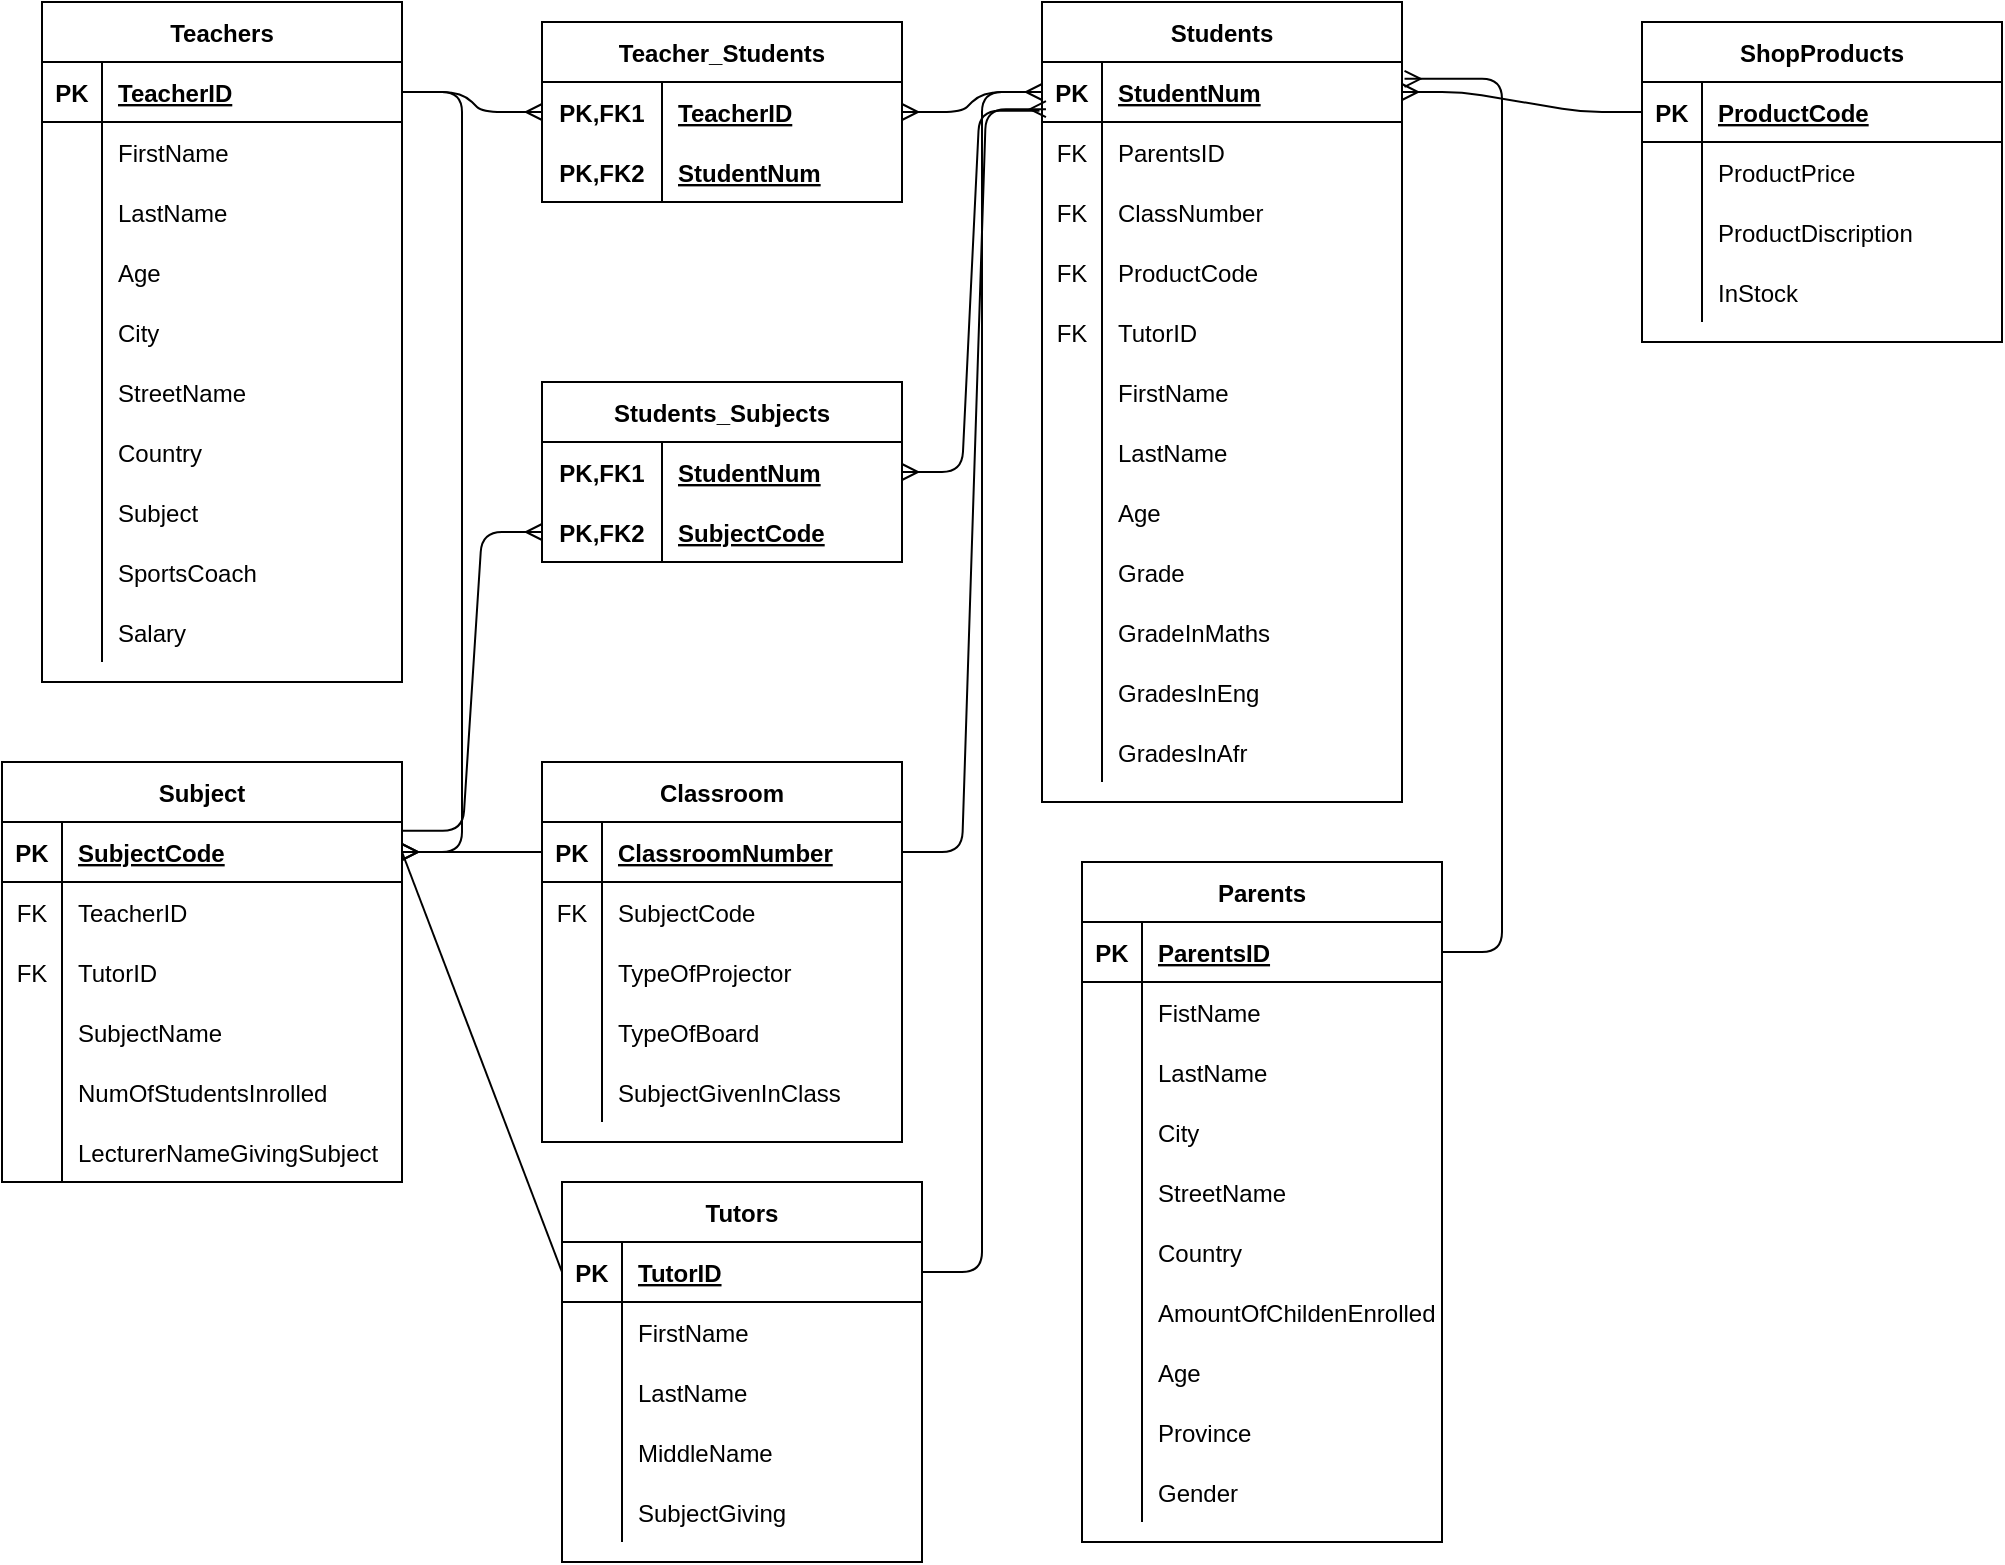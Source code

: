<mxfile version="14.4.4" type="device"><diagram id="R2lEEEUBdFMjLlhIrx00" name="Page-1"><mxGraphModel dx="2130" dy="2013" grid="1" gridSize="10" guides="1" tooltips="1" connect="1" arrows="1" fold="1" page="1" pageScale="1" pageWidth="850" pageHeight="1100" math="0" shadow="0" extFonts="Permanent Marker^https://fonts.googleapis.com/css?family=Permanent+Marker"><root><mxCell id="0"/><mxCell id="1" parent="0"/><mxCell id="IgyqDPXLEQG2Q46Xn2Kj-1" value="Teachers" style="shape=table;startSize=30;container=1;collapsible=1;childLayout=tableLayout;fixedRows=1;rowLines=0;fontStyle=1;align=center;resizeLast=1;" parent="1" vertex="1"><mxGeometry x="200" y="-520" width="180" height="340" as="geometry"/></mxCell><mxCell id="IgyqDPXLEQG2Q46Xn2Kj-2" value="" style="shape=partialRectangle;collapsible=0;dropTarget=0;pointerEvents=0;fillColor=none;top=0;left=0;bottom=1;right=0;points=[[0,0.5],[1,0.5]];portConstraint=eastwest;" parent="IgyqDPXLEQG2Q46Xn2Kj-1" vertex="1"><mxGeometry y="30" width="180" height="30" as="geometry"/></mxCell><mxCell id="IgyqDPXLEQG2Q46Xn2Kj-3" value="PK" style="shape=partialRectangle;connectable=0;fillColor=none;top=0;left=0;bottom=0;right=0;fontStyle=1;overflow=hidden;" parent="IgyqDPXLEQG2Q46Xn2Kj-2" vertex="1"><mxGeometry width="30" height="30" as="geometry"/></mxCell><mxCell id="IgyqDPXLEQG2Q46Xn2Kj-4" value="TeacherID" style="shape=partialRectangle;connectable=0;fillColor=none;top=0;left=0;bottom=0;right=0;align=left;spacingLeft=6;fontStyle=5;overflow=hidden;" parent="IgyqDPXLEQG2Q46Xn2Kj-2" vertex="1"><mxGeometry x="30" width="150" height="30" as="geometry"/></mxCell><mxCell id="IgyqDPXLEQG2Q46Xn2Kj-5" value="" style="shape=partialRectangle;collapsible=0;dropTarget=0;pointerEvents=0;fillColor=none;top=0;left=0;bottom=0;right=0;points=[[0,0.5],[1,0.5]];portConstraint=eastwest;" parent="IgyqDPXLEQG2Q46Xn2Kj-1" vertex="1"><mxGeometry y="60" width="180" height="30" as="geometry"/></mxCell><mxCell id="IgyqDPXLEQG2Q46Xn2Kj-6" value="" style="shape=partialRectangle;connectable=0;fillColor=none;top=0;left=0;bottom=0;right=0;editable=1;overflow=hidden;" parent="IgyqDPXLEQG2Q46Xn2Kj-5" vertex="1"><mxGeometry width="30" height="30" as="geometry"/></mxCell><mxCell id="IgyqDPXLEQG2Q46Xn2Kj-7" value="FirstName" style="shape=partialRectangle;connectable=0;fillColor=none;top=0;left=0;bottom=0;right=0;align=left;spacingLeft=6;overflow=hidden;" parent="IgyqDPXLEQG2Q46Xn2Kj-5" vertex="1"><mxGeometry x="30" width="150" height="30" as="geometry"/></mxCell><mxCell id="IgyqDPXLEQG2Q46Xn2Kj-8" value="" style="shape=partialRectangle;collapsible=0;dropTarget=0;pointerEvents=0;fillColor=none;top=0;left=0;bottom=0;right=0;points=[[0,0.5],[1,0.5]];portConstraint=eastwest;" parent="IgyqDPXLEQG2Q46Xn2Kj-1" vertex="1"><mxGeometry y="90" width="180" height="30" as="geometry"/></mxCell><mxCell id="IgyqDPXLEQG2Q46Xn2Kj-9" value="" style="shape=partialRectangle;connectable=0;fillColor=none;top=0;left=0;bottom=0;right=0;editable=1;overflow=hidden;" parent="IgyqDPXLEQG2Q46Xn2Kj-8" vertex="1"><mxGeometry width="30" height="30" as="geometry"/></mxCell><mxCell id="IgyqDPXLEQG2Q46Xn2Kj-10" value="LastName" style="shape=partialRectangle;connectable=0;fillColor=none;top=0;left=0;bottom=0;right=0;align=left;spacingLeft=6;overflow=hidden;" parent="IgyqDPXLEQG2Q46Xn2Kj-8" vertex="1"><mxGeometry x="30" width="150" height="30" as="geometry"/></mxCell><mxCell id="IgyqDPXLEQG2Q46Xn2Kj-82" value="" style="shape=partialRectangle;collapsible=0;dropTarget=0;pointerEvents=0;fillColor=none;top=0;left=0;bottom=0;right=0;points=[[0,0.5],[1,0.5]];portConstraint=eastwest;" parent="IgyqDPXLEQG2Q46Xn2Kj-1" vertex="1"><mxGeometry y="120" width="180" height="30" as="geometry"/></mxCell><mxCell id="IgyqDPXLEQG2Q46Xn2Kj-83" value="" style="shape=partialRectangle;connectable=0;fillColor=none;top=0;left=0;bottom=0;right=0;editable=1;overflow=hidden;" parent="IgyqDPXLEQG2Q46Xn2Kj-82" vertex="1"><mxGeometry width="30" height="30" as="geometry"/></mxCell><mxCell id="IgyqDPXLEQG2Q46Xn2Kj-84" value="Age" style="shape=partialRectangle;connectable=0;fillColor=none;top=0;left=0;bottom=0;right=0;align=left;spacingLeft=6;overflow=hidden;" parent="IgyqDPXLEQG2Q46Xn2Kj-82" vertex="1"><mxGeometry x="30" width="150" height="30" as="geometry"/></mxCell><mxCell id="IgyqDPXLEQG2Q46Xn2Kj-11" value="" style="shape=partialRectangle;collapsible=0;dropTarget=0;pointerEvents=0;fillColor=none;top=0;left=0;bottom=0;right=0;points=[[0,0.5],[1,0.5]];portConstraint=eastwest;" parent="IgyqDPXLEQG2Q46Xn2Kj-1" vertex="1"><mxGeometry y="150" width="180" height="30" as="geometry"/></mxCell><mxCell id="IgyqDPXLEQG2Q46Xn2Kj-12" value="" style="shape=partialRectangle;connectable=0;fillColor=none;top=0;left=0;bottom=0;right=0;editable=1;overflow=hidden;" parent="IgyqDPXLEQG2Q46Xn2Kj-11" vertex="1"><mxGeometry width="30" height="30" as="geometry"/></mxCell><mxCell id="IgyqDPXLEQG2Q46Xn2Kj-13" value="City" style="shape=partialRectangle;connectable=0;fillColor=none;top=0;left=0;bottom=0;right=0;align=left;spacingLeft=6;overflow=hidden;" parent="IgyqDPXLEQG2Q46Xn2Kj-11" vertex="1"><mxGeometry x="30" width="150" height="30" as="geometry"/></mxCell><mxCell id="IgyqDPXLEQG2Q46Xn2Kj-17" value="" style="shape=partialRectangle;collapsible=0;dropTarget=0;pointerEvents=0;fillColor=none;top=0;left=0;bottom=0;right=0;points=[[0,0.5],[1,0.5]];portConstraint=eastwest;" parent="IgyqDPXLEQG2Q46Xn2Kj-1" vertex="1"><mxGeometry y="180" width="180" height="30" as="geometry"/></mxCell><mxCell id="IgyqDPXLEQG2Q46Xn2Kj-18" value="" style="shape=partialRectangle;connectable=0;fillColor=none;top=0;left=0;bottom=0;right=0;editable=1;overflow=hidden;" parent="IgyqDPXLEQG2Q46Xn2Kj-17" vertex="1"><mxGeometry width="30" height="30" as="geometry"/></mxCell><mxCell id="IgyqDPXLEQG2Q46Xn2Kj-19" value="StreetName" style="shape=partialRectangle;connectable=0;fillColor=none;top=0;left=0;bottom=0;right=0;align=left;spacingLeft=6;overflow=hidden;" parent="IgyqDPXLEQG2Q46Xn2Kj-17" vertex="1"><mxGeometry x="30" width="150" height="30" as="geometry"/></mxCell><mxCell id="IgyqDPXLEQG2Q46Xn2Kj-28" value="" style="shape=partialRectangle;collapsible=0;dropTarget=0;pointerEvents=0;fillColor=none;top=0;left=0;bottom=0;right=0;points=[[0,0.5],[1,0.5]];portConstraint=eastwest;" parent="IgyqDPXLEQG2Q46Xn2Kj-1" vertex="1"><mxGeometry y="210" width="180" height="30" as="geometry"/></mxCell><mxCell id="IgyqDPXLEQG2Q46Xn2Kj-29" value="" style="shape=partialRectangle;connectable=0;fillColor=none;top=0;left=0;bottom=0;right=0;editable=1;overflow=hidden;" parent="IgyqDPXLEQG2Q46Xn2Kj-28" vertex="1"><mxGeometry width="30" height="30" as="geometry"/></mxCell><mxCell id="IgyqDPXLEQG2Q46Xn2Kj-30" value="Country" style="shape=partialRectangle;connectable=0;fillColor=none;top=0;left=0;bottom=0;right=0;align=left;spacingLeft=6;overflow=hidden;" parent="IgyqDPXLEQG2Q46Xn2Kj-28" vertex="1"><mxGeometry x="30" width="150" height="30" as="geometry"/></mxCell><mxCell id="IgyqDPXLEQG2Q46Xn2Kj-35" value="" style="shape=partialRectangle;collapsible=0;dropTarget=0;pointerEvents=0;fillColor=none;top=0;left=0;bottom=0;right=0;points=[[0,0.5],[1,0.5]];portConstraint=eastwest;" parent="IgyqDPXLEQG2Q46Xn2Kj-1" vertex="1"><mxGeometry y="240" width="180" height="30" as="geometry"/></mxCell><mxCell id="IgyqDPXLEQG2Q46Xn2Kj-36" value="" style="shape=partialRectangle;connectable=0;fillColor=none;top=0;left=0;bottom=0;right=0;editable=1;overflow=hidden;" parent="IgyqDPXLEQG2Q46Xn2Kj-35" vertex="1"><mxGeometry width="30" height="30" as="geometry"/></mxCell><mxCell id="IgyqDPXLEQG2Q46Xn2Kj-37" value="Subject" style="shape=partialRectangle;connectable=0;fillColor=none;top=0;left=0;bottom=0;right=0;align=left;spacingLeft=6;overflow=hidden;" parent="IgyqDPXLEQG2Q46Xn2Kj-35" vertex="1"><mxGeometry x="30" width="150" height="30" as="geometry"/></mxCell><mxCell id="IgyqDPXLEQG2Q46Xn2Kj-38" value="" style="shape=partialRectangle;collapsible=0;dropTarget=0;pointerEvents=0;fillColor=none;top=0;left=0;bottom=0;right=0;points=[[0,0.5],[1,0.5]];portConstraint=eastwest;" parent="IgyqDPXLEQG2Q46Xn2Kj-1" vertex="1"><mxGeometry y="270" width="180" height="30" as="geometry"/></mxCell><mxCell id="IgyqDPXLEQG2Q46Xn2Kj-39" value="" style="shape=partialRectangle;connectable=0;fillColor=none;top=0;left=0;bottom=0;right=0;editable=1;overflow=hidden;" parent="IgyqDPXLEQG2Q46Xn2Kj-38" vertex="1"><mxGeometry width="30" height="30" as="geometry"/></mxCell><mxCell id="IgyqDPXLEQG2Q46Xn2Kj-40" value="SportsCoach" style="shape=partialRectangle;connectable=0;fillColor=none;top=0;left=0;bottom=0;right=0;align=left;spacingLeft=6;overflow=hidden;" parent="IgyqDPXLEQG2Q46Xn2Kj-38" vertex="1"><mxGeometry x="30" width="150" height="30" as="geometry"/></mxCell><mxCell id="IgyqDPXLEQG2Q46Xn2Kj-41" value="" style="shape=partialRectangle;collapsible=0;dropTarget=0;pointerEvents=0;fillColor=none;top=0;left=0;bottom=0;right=0;points=[[0,0.5],[1,0.5]];portConstraint=eastwest;" parent="IgyqDPXLEQG2Q46Xn2Kj-1" vertex="1"><mxGeometry y="300" width="180" height="30" as="geometry"/></mxCell><mxCell id="IgyqDPXLEQG2Q46Xn2Kj-42" value="" style="shape=partialRectangle;connectable=0;fillColor=none;top=0;left=0;bottom=0;right=0;editable=1;overflow=hidden;" parent="IgyqDPXLEQG2Q46Xn2Kj-41" vertex="1"><mxGeometry width="30" height="30" as="geometry"/></mxCell><mxCell id="IgyqDPXLEQG2Q46Xn2Kj-43" value="Salary" style="shape=partialRectangle;connectable=0;fillColor=none;top=0;left=0;bottom=0;right=0;align=left;spacingLeft=6;overflow=hidden;" parent="IgyqDPXLEQG2Q46Xn2Kj-41" vertex="1"><mxGeometry x="30" width="150" height="30" as="geometry"/></mxCell><mxCell id="IgyqDPXLEQG2Q46Xn2Kj-44" value="Parents" style="shape=table;startSize=30;container=1;collapsible=1;childLayout=tableLayout;fixedRows=1;rowLines=0;fontStyle=1;align=center;resizeLast=1;" parent="1" vertex="1"><mxGeometry x="720" y="-90" width="180" height="340" as="geometry"/></mxCell><mxCell id="IgyqDPXLEQG2Q46Xn2Kj-45" value="" style="shape=partialRectangle;collapsible=0;dropTarget=0;pointerEvents=0;fillColor=none;top=0;left=0;bottom=1;right=0;points=[[0,0.5],[1,0.5]];portConstraint=eastwest;" parent="IgyqDPXLEQG2Q46Xn2Kj-44" vertex="1"><mxGeometry y="30" width="180" height="30" as="geometry"/></mxCell><mxCell id="IgyqDPXLEQG2Q46Xn2Kj-46" value="PK" style="shape=partialRectangle;connectable=0;fillColor=none;top=0;left=0;bottom=0;right=0;fontStyle=1;overflow=hidden;" parent="IgyqDPXLEQG2Q46Xn2Kj-45" vertex="1"><mxGeometry width="30" height="30" as="geometry"/></mxCell><mxCell id="IgyqDPXLEQG2Q46Xn2Kj-47" value="ParentsID" style="shape=partialRectangle;connectable=0;fillColor=none;top=0;left=0;bottom=0;right=0;align=left;spacingLeft=6;fontStyle=5;overflow=hidden;" parent="IgyqDPXLEQG2Q46Xn2Kj-45" vertex="1"><mxGeometry x="30" width="150" height="30" as="geometry"/></mxCell><mxCell id="IgyqDPXLEQG2Q46Xn2Kj-48" value="" style="shape=partialRectangle;collapsible=0;dropTarget=0;pointerEvents=0;fillColor=none;top=0;left=0;bottom=0;right=0;points=[[0,0.5],[1,0.5]];portConstraint=eastwest;" parent="IgyqDPXLEQG2Q46Xn2Kj-44" vertex="1"><mxGeometry y="60" width="180" height="30" as="geometry"/></mxCell><mxCell id="IgyqDPXLEQG2Q46Xn2Kj-49" value="" style="shape=partialRectangle;connectable=0;fillColor=none;top=0;left=0;bottom=0;right=0;editable=1;overflow=hidden;" parent="IgyqDPXLEQG2Q46Xn2Kj-48" vertex="1"><mxGeometry width="30" height="30" as="geometry"/></mxCell><mxCell id="IgyqDPXLEQG2Q46Xn2Kj-50" value="FistName" style="shape=partialRectangle;connectable=0;fillColor=none;top=0;left=0;bottom=0;right=0;align=left;spacingLeft=6;overflow=hidden;" parent="IgyqDPXLEQG2Q46Xn2Kj-48" vertex="1"><mxGeometry x="30" width="150" height="30" as="geometry"/></mxCell><mxCell id="IgyqDPXLEQG2Q46Xn2Kj-51" value="" style="shape=partialRectangle;collapsible=0;dropTarget=0;pointerEvents=0;fillColor=none;top=0;left=0;bottom=0;right=0;points=[[0,0.5],[1,0.5]];portConstraint=eastwest;" parent="IgyqDPXLEQG2Q46Xn2Kj-44" vertex="1"><mxGeometry y="90" width="180" height="30" as="geometry"/></mxCell><mxCell id="IgyqDPXLEQG2Q46Xn2Kj-52" value="" style="shape=partialRectangle;connectable=0;fillColor=none;top=0;left=0;bottom=0;right=0;editable=1;overflow=hidden;" parent="IgyqDPXLEQG2Q46Xn2Kj-51" vertex="1"><mxGeometry width="30" height="30" as="geometry"/></mxCell><mxCell id="IgyqDPXLEQG2Q46Xn2Kj-53" value="LastName" style="shape=partialRectangle;connectable=0;fillColor=none;top=0;left=0;bottom=0;right=0;align=left;spacingLeft=6;overflow=hidden;" parent="IgyqDPXLEQG2Q46Xn2Kj-51" vertex="1"><mxGeometry x="30" width="150" height="30" as="geometry"/></mxCell><mxCell id="IgyqDPXLEQG2Q46Xn2Kj-54" value="" style="shape=partialRectangle;collapsible=0;dropTarget=0;pointerEvents=0;fillColor=none;top=0;left=0;bottom=0;right=0;points=[[0,0.5],[1,0.5]];portConstraint=eastwest;" parent="IgyqDPXLEQG2Q46Xn2Kj-44" vertex="1"><mxGeometry y="120" width="180" height="30" as="geometry"/></mxCell><mxCell id="IgyqDPXLEQG2Q46Xn2Kj-55" value="" style="shape=partialRectangle;connectable=0;fillColor=none;top=0;left=0;bottom=0;right=0;editable=1;overflow=hidden;" parent="IgyqDPXLEQG2Q46Xn2Kj-54" vertex="1"><mxGeometry width="30" height="30" as="geometry"/></mxCell><mxCell id="IgyqDPXLEQG2Q46Xn2Kj-56" value="City" style="shape=partialRectangle;connectable=0;fillColor=none;top=0;left=0;bottom=0;right=0;align=left;spacingLeft=6;overflow=hidden;" parent="IgyqDPXLEQG2Q46Xn2Kj-54" vertex="1"><mxGeometry x="30" width="150" height="30" as="geometry"/></mxCell><mxCell id="IgyqDPXLEQG2Q46Xn2Kj-57" value="" style="shape=partialRectangle;collapsible=0;dropTarget=0;pointerEvents=0;fillColor=none;top=0;left=0;bottom=0;right=0;points=[[0,0.5],[1,0.5]];portConstraint=eastwest;" parent="IgyqDPXLEQG2Q46Xn2Kj-44" vertex="1"><mxGeometry y="150" width="180" height="30" as="geometry"/></mxCell><mxCell id="IgyqDPXLEQG2Q46Xn2Kj-58" value="" style="shape=partialRectangle;connectable=0;fillColor=none;top=0;left=0;bottom=0;right=0;editable=1;overflow=hidden;" parent="IgyqDPXLEQG2Q46Xn2Kj-57" vertex="1"><mxGeometry width="30" height="30" as="geometry"/></mxCell><mxCell id="IgyqDPXLEQG2Q46Xn2Kj-59" value="StreetName" style="shape=partialRectangle;connectable=0;fillColor=none;top=0;left=0;bottom=0;right=0;align=left;spacingLeft=6;overflow=hidden;" parent="IgyqDPXLEQG2Q46Xn2Kj-57" vertex="1"><mxGeometry x="30" width="150" height="30" as="geometry"/></mxCell><mxCell id="IgyqDPXLEQG2Q46Xn2Kj-60" value="" style="shape=partialRectangle;collapsible=0;dropTarget=0;pointerEvents=0;fillColor=none;top=0;left=0;bottom=0;right=0;points=[[0,0.5],[1,0.5]];portConstraint=eastwest;" parent="IgyqDPXLEQG2Q46Xn2Kj-44" vertex="1"><mxGeometry y="180" width="180" height="30" as="geometry"/></mxCell><mxCell id="IgyqDPXLEQG2Q46Xn2Kj-61" value="" style="shape=partialRectangle;connectable=0;fillColor=none;top=0;left=0;bottom=0;right=0;editable=1;overflow=hidden;" parent="IgyqDPXLEQG2Q46Xn2Kj-60" vertex="1"><mxGeometry width="30" height="30" as="geometry"/></mxCell><mxCell id="IgyqDPXLEQG2Q46Xn2Kj-62" value="Country" style="shape=partialRectangle;connectable=0;fillColor=none;top=0;left=0;bottom=0;right=0;align=left;spacingLeft=6;overflow=hidden;" parent="IgyqDPXLEQG2Q46Xn2Kj-60" vertex="1"><mxGeometry x="30" width="150" height="30" as="geometry"/></mxCell><mxCell id="IgyqDPXLEQG2Q46Xn2Kj-76" value="" style="shape=partialRectangle;collapsible=0;dropTarget=0;pointerEvents=0;fillColor=none;top=0;left=0;bottom=0;right=0;points=[[0,0.5],[1,0.5]];portConstraint=eastwest;" parent="IgyqDPXLEQG2Q46Xn2Kj-44" vertex="1"><mxGeometry y="210" width="180" height="30" as="geometry"/></mxCell><mxCell id="IgyqDPXLEQG2Q46Xn2Kj-77" value="" style="shape=partialRectangle;connectable=0;fillColor=none;top=0;left=0;bottom=0;right=0;editable=1;overflow=hidden;" parent="IgyqDPXLEQG2Q46Xn2Kj-76" vertex="1"><mxGeometry width="30" height="30" as="geometry"/></mxCell><mxCell id="IgyqDPXLEQG2Q46Xn2Kj-78" value="AmountOfChildenEnrolled" style="shape=partialRectangle;connectable=0;fillColor=none;top=0;left=0;bottom=0;right=0;align=left;spacingLeft=6;overflow=hidden;" parent="IgyqDPXLEQG2Q46Xn2Kj-76" vertex="1"><mxGeometry x="30" width="150" height="30" as="geometry"/></mxCell><mxCell id="IgyqDPXLEQG2Q46Xn2Kj-79" value="" style="shape=partialRectangle;collapsible=0;dropTarget=0;pointerEvents=0;fillColor=none;top=0;left=0;bottom=0;right=0;points=[[0,0.5],[1,0.5]];portConstraint=eastwest;" parent="IgyqDPXLEQG2Q46Xn2Kj-44" vertex="1"><mxGeometry y="240" width="180" height="30" as="geometry"/></mxCell><mxCell id="IgyqDPXLEQG2Q46Xn2Kj-80" value="" style="shape=partialRectangle;connectable=0;fillColor=none;top=0;left=0;bottom=0;right=0;editable=1;overflow=hidden;" parent="IgyqDPXLEQG2Q46Xn2Kj-79" vertex="1"><mxGeometry width="30" height="30" as="geometry"/></mxCell><mxCell id="IgyqDPXLEQG2Q46Xn2Kj-81" value="Age" style="shape=partialRectangle;connectable=0;fillColor=none;top=0;left=0;bottom=0;right=0;align=left;spacingLeft=6;overflow=hidden;" parent="IgyqDPXLEQG2Q46Xn2Kj-79" vertex="1"><mxGeometry x="30" width="150" height="30" as="geometry"/></mxCell><mxCell id="UIxSzEJr5qyKIXY6_Bwi-122" value="" style="shape=partialRectangle;collapsible=0;dropTarget=0;pointerEvents=0;fillColor=none;top=0;left=0;bottom=0;right=0;points=[[0,0.5],[1,0.5]];portConstraint=eastwest;" parent="IgyqDPXLEQG2Q46Xn2Kj-44" vertex="1"><mxGeometry y="270" width="180" height="30" as="geometry"/></mxCell><mxCell id="UIxSzEJr5qyKIXY6_Bwi-123" value="" style="shape=partialRectangle;connectable=0;fillColor=none;top=0;left=0;bottom=0;right=0;editable=1;overflow=hidden;" parent="UIxSzEJr5qyKIXY6_Bwi-122" vertex="1"><mxGeometry width="30" height="30" as="geometry"/></mxCell><mxCell id="UIxSzEJr5qyKIXY6_Bwi-124" value="Province" style="shape=partialRectangle;connectable=0;fillColor=none;top=0;left=0;bottom=0;right=0;align=left;spacingLeft=6;overflow=hidden;" parent="UIxSzEJr5qyKIXY6_Bwi-122" vertex="1"><mxGeometry x="30" width="150" height="30" as="geometry"/></mxCell><mxCell id="UIxSzEJr5qyKIXY6_Bwi-125" value="" style="shape=partialRectangle;collapsible=0;dropTarget=0;pointerEvents=0;fillColor=none;top=0;left=0;bottom=0;right=0;points=[[0,0.5],[1,0.5]];portConstraint=eastwest;" parent="IgyqDPXLEQG2Q46Xn2Kj-44" vertex="1"><mxGeometry y="300" width="180" height="30" as="geometry"/></mxCell><mxCell id="UIxSzEJr5qyKIXY6_Bwi-126" value="" style="shape=partialRectangle;connectable=0;fillColor=none;top=0;left=0;bottom=0;right=0;editable=1;overflow=hidden;" parent="UIxSzEJr5qyKIXY6_Bwi-125" vertex="1"><mxGeometry width="30" height="30" as="geometry"/></mxCell><mxCell id="UIxSzEJr5qyKIXY6_Bwi-127" value="Gender" style="shape=partialRectangle;connectable=0;fillColor=none;top=0;left=0;bottom=0;right=0;align=left;spacingLeft=6;overflow=hidden;" parent="UIxSzEJr5qyKIXY6_Bwi-125" vertex="1"><mxGeometry x="30" width="150" height="30" as="geometry"/></mxCell><mxCell id="IgyqDPXLEQG2Q46Xn2Kj-85" value="Subject" style="shape=table;startSize=30;container=1;collapsible=1;childLayout=tableLayout;fixedRows=1;rowLines=0;fontStyle=1;align=center;resizeLast=1;" parent="1" vertex="1"><mxGeometry x="180" y="-140" width="200" height="210" as="geometry"/></mxCell><mxCell id="IgyqDPXLEQG2Q46Xn2Kj-86" value="" style="shape=partialRectangle;collapsible=0;dropTarget=0;pointerEvents=0;fillColor=none;top=0;left=0;bottom=1;right=0;points=[[0,0.5],[1,0.5]];portConstraint=eastwest;" parent="IgyqDPXLEQG2Q46Xn2Kj-85" vertex="1"><mxGeometry y="30" width="200" height="30" as="geometry"/></mxCell><mxCell id="IgyqDPXLEQG2Q46Xn2Kj-87" value="PK" style="shape=partialRectangle;connectable=0;fillColor=none;top=0;left=0;bottom=0;right=0;fontStyle=1;overflow=hidden;" parent="IgyqDPXLEQG2Q46Xn2Kj-86" vertex="1"><mxGeometry width="30" height="30" as="geometry"/></mxCell><mxCell id="IgyqDPXLEQG2Q46Xn2Kj-88" value="SubjectCode" style="shape=partialRectangle;connectable=0;fillColor=none;top=0;left=0;bottom=0;right=0;align=left;spacingLeft=6;fontStyle=5;overflow=hidden;" parent="IgyqDPXLEQG2Q46Xn2Kj-86" vertex="1"><mxGeometry x="30" width="170" height="30" as="geometry"/></mxCell><mxCell id="UIxSzEJr5qyKIXY6_Bwi-6" value="" style="shape=partialRectangle;collapsible=0;dropTarget=0;pointerEvents=0;fillColor=none;top=0;left=0;bottom=0;right=0;points=[[0,0.5],[1,0.5]];portConstraint=eastwest;" parent="IgyqDPXLEQG2Q46Xn2Kj-85" vertex="1"><mxGeometry y="60" width="200" height="30" as="geometry"/></mxCell><mxCell id="UIxSzEJr5qyKIXY6_Bwi-7" value="FK" style="shape=partialRectangle;connectable=0;fillColor=none;top=0;left=0;bottom=0;right=0;fontStyle=0;overflow=hidden;" parent="UIxSzEJr5qyKIXY6_Bwi-6" vertex="1"><mxGeometry width="30" height="30" as="geometry"/></mxCell><mxCell id="UIxSzEJr5qyKIXY6_Bwi-8" value="TeacherID" style="shape=partialRectangle;connectable=0;fillColor=none;top=0;left=0;bottom=0;right=0;align=left;spacingLeft=6;fontStyle=0;overflow=hidden;" parent="UIxSzEJr5qyKIXY6_Bwi-6" vertex="1"><mxGeometry x="30" width="170" height="30" as="geometry"/></mxCell><mxCell id="B_2eBmRH6xpN8oksZfYH-6" value="" style="shape=partialRectangle;collapsible=0;dropTarget=0;pointerEvents=0;fillColor=none;top=0;left=0;bottom=0;right=0;points=[[0,0.5],[1,0.5]];portConstraint=eastwest;" vertex="1" parent="IgyqDPXLEQG2Q46Xn2Kj-85"><mxGeometry y="90" width="200" height="30" as="geometry"/></mxCell><mxCell id="B_2eBmRH6xpN8oksZfYH-7" value="FK" style="shape=partialRectangle;connectable=0;fillColor=none;top=0;left=0;bottom=0;right=0;fontStyle=0;overflow=hidden;" vertex="1" parent="B_2eBmRH6xpN8oksZfYH-6"><mxGeometry width="30" height="30" as="geometry"/></mxCell><mxCell id="B_2eBmRH6xpN8oksZfYH-8" value="TutorID" style="shape=partialRectangle;connectable=0;fillColor=none;top=0;left=0;bottom=0;right=0;align=left;spacingLeft=6;fontStyle=0;overflow=hidden;" vertex="1" parent="B_2eBmRH6xpN8oksZfYH-6"><mxGeometry x="30" width="170" height="30" as="geometry"/></mxCell><mxCell id="IgyqDPXLEQG2Q46Xn2Kj-89" value="" style="shape=partialRectangle;collapsible=0;dropTarget=0;pointerEvents=0;fillColor=none;top=0;left=0;bottom=0;right=0;points=[[0,0.5],[1,0.5]];portConstraint=eastwest;" parent="IgyqDPXLEQG2Q46Xn2Kj-85" vertex="1"><mxGeometry y="120" width="200" height="30" as="geometry"/></mxCell><mxCell id="IgyqDPXLEQG2Q46Xn2Kj-90" value="" style="shape=partialRectangle;connectable=0;fillColor=none;top=0;left=0;bottom=0;right=0;editable=1;overflow=hidden;" parent="IgyqDPXLEQG2Q46Xn2Kj-89" vertex="1"><mxGeometry width="30" height="30" as="geometry"/></mxCell><mxCell id="IgyqDPXLEQG2Q46Xn2Kj-91" value="SubjectName" style="shape=partialRectangle;connectable=0;fillColor=none;top=0;left=0;bottom=0;right=0;align=left;spacingLeft=6;overflow=hidden;" parent="IgyqDPXLEQG2Q46Xn2Kj-89" vertex="1"><mxGeometry x="30" width="170" height="30" as="geometry"/></mxCell><mxCell id="IgyqDPXLEQG2Q46Xn2Kj-92" value="" style="shape=partialRectangle;collapsible=0;dropTarget=0;pointerEvents=0;fillColor=none;top=0;left=0;bottom=0;right=0;points=[[0,0.5],[1,0.5]];portConstraint=eastwest;" parent="IgyqDPXLEQG2Q46Xn2Kj-85" vertex="1"><mxGeometry y="150" width="200" height="30" as="geometry"/></mxCell><mxCell id="IgyqDPXLEQG2Q46Xn2Kj-93" value="" style="shape=partialRectangle;connectable=0;fillColor=none;top=0;left=0;bottom=0;right=0;editable=1;overflow=hidden;" parent="IgyqDPXLEQG2Q46Xn2Kj-92" vertex="1"><mxGeometry width="30" height="30" as="geometry"/></mxCell><mxCell id="IgyqDPXLEQG2Q46Xn2Kj-94" value="NumOfStudentsInrolled" style="shape=partialRectangle;connectable=0;fillColor=none;top=0;left=0;bottom=0;right=0;align=left;spacingLeft=6;overflow=hidden;" parent="IgyqDPXLEQG2Q46Xn2Kj-92" vertex="1"><mxGeometry x="30" width="170" height="30" as="geometry"/></mxCell><mxCell id="IgyqDPXLEQG2Q46Xn2Kj-95" value="" style="shape=partialRectangle;collapsible=0;dropTarget=0;pointerEvents=0;fillColor=none;top=0;left=0;bottom=0;right=0;points=[[0,0.5],[1,0.5]];portConstraint=eastwest;" parent="IgyqDPXLEQG2Q46Xn2Kj-85" vertex="1"><mxGeometry y="180" width="200" height="30" as="geometry"/></mxCell><mxCell id="IgyqDPXLEQG2Q46Xn2Kj-96" value="" style="shape=partialRectangle;connectable=0;fillColor=none;top=0;left=0;bottom=0;right=0;editable=1;overflow=hidden;" parent="IgyqDPXLEQG2Q46Xn2Kj-95" vertex="1"><mxGeometry width="30" height="30" as="geometry"/></mxCell><mxCell id="IgyqDPXLEQG2Q46Xn2Kj-97" value="LecturerNameGivingSubject" style="shape=partialRectangle;connectable=0;fillColor=none;top=0;left=0;bottom=0;right=0;align=left;spacingLeft=6;overflow=hidden;" parent="IgyqDPXLEQG2Q46Xn2Kj-95" vertex="1"><mxGeometry x="30" width="170" height="30" as="geometry"/></mxCell><mxCell id="EEKrlt6BN6YrzIJKoVln-30" value="Classroom" style="shape=table;startSize=30;container=1;collapsible=1;childLayout=tableLayout;fixedRows=1;rowLines=0;fontStyle=1;align=center;resizeLast=1;" parent="1" vertex="1"><mxGeometry x="450" y="-140" width="180" height="190" as="geometry"><mxRectangle x="450" y="-140" width="90" height="30" as="alternateBounds"/></mxGeometry></mxCell><mxCell id="EEKrlt6BN6YrzIJKoVln-31" value="" style="shape=partialRectangle;collapsible=0;dropTarget=0;pointerEvents=0;fillColor=none;top=0;left=0;bottom=1;right=0;points=[[0,0.5],[1,0.5]];portConstraint=eastwest;" parent="EEKrlt6BN6YrzIJKoVln-30" vertex="1"><mxGeometry y="30" width="180" height="30" as="geometry"/></mxCell><mxCell id="EEKrlt6BN6YrzIJKoVln-32" value="PK" style="shape=partialRectangle;connectable=0;fillColor=none;top=0;left=0;bottom=0;right=0;fontStyle=1;overflow=hidden;" parent="EEKrlt6BN6YrzIJKoVln-31" vertex="1"><mxGeometry width="30" height="30" as="geometry"/></mxCell><mxCell id="EEKrlt6BN6YrzIJKoVln-33" value="ClassroomNumber" style="shape=partialRectangle;connectable=0;fillColor=none;top=0;left=0;bottom=0;right=0;align=left;spacingLeft=6;fontStyle=5;overflow=hidden;" parent="EEKrlt6BN6YrzIJKoVln-31" vertex="1"><mxGeometry x="30" width="150" height="30" as="geometry"/></mxCell><mxCell id="UIxSzEJr5qyKIXY6_Bwi-119" value="" style="shape=partialRectangle;collapsible=0;dropTarget=0;pointerEvents=0;fillColor=none;top=0;left=0;bottom=0;right=0;points=[[0,0.5],[1,0.5]];portConstraint=eastwest;" parent="EEKrlt6BN6YrzIJKoVln-30" vertex="1"><mxGeometry y="60" width="180" height="30" as="geometry"/></mxCell><mxCell id="UIxSzEJr5qyKIXY6_Bwi-120" value="FK" style="shape=partialRectangle;connectable=0;fillColor=none;top=0;left=0;bottom=0;right=0;fontStyle=0;overflow=hidden;" parent="UIxSzEJr5qyKIXY6_Bwi-119" vertex="1"><mxGeometry width="30" height="30" as="geometry"/></mxCell><mxCell id="UIxSzEJr5qyKIXY6_Bwi-121" value="SubjectCode" style="shape=partialRectangle;connectable=0;fillColor=none;top=0;left=0;bottom=0;right=0;align=left;spacingLeft=6;fontStyle=0;overflow=hidden;" parent="UIxSzEJr5qyKIXY6_Bwi-119" vertex="1"><mxGeometry x="30" width="150" height="30" as="geometry"/></mxCell><mxCell id="EEKrlt6BN6YrzIJKoVln-34" value="" style="shape=partialRectangle;collapsible=0;dropTarget=0;pointerEvents=0;fillColor=none;top=0;left=0;bottom=0;right=0;points=[[0,0.5],[1,0.5]];portConstraint=eastwest;" parent="EEKrlt6BN6YrzIJKoVln-30" vertex="1"><mxGeometry y="90" width="180" height="30" as="geometry"/></mxCell><mxCell id="EEKrlt6BN6YrzIJKoVln-35" value="" style="shape=partialRectangle;connectable=0;fillColor=none;top=0;left=0;bottom=0;right=0;editable=1;overflow=hidden;" parent="EEKrlt6BN6YrzIJKoVln-34" vertex="1"><mxGeometry width="30" height="30" as="geometry"/></mxCell><mxCell id="EEKrlt6BN6YrzIJKoVln-36" value="TypeOfProjector" style="shape=partialRectangle;connectable=0;fillColor=none;top=0;left=0;bottom=0;right=0;align=left;spacingLeft=6;overflow=hidden;" parent="EEKrlt6BN6YrzIJKoVln-34" vertex="1"><mxGeometry x="30" width="150" height="30" as="geometry"/></mxCell><mxCell id="EEKrlt6BN6YrzIJKoVln-37" value="" style="shape=partialRectangle;collapsible=0;dropTarget=0;pointerEvents=0;fillColor=none;top=0;left=0;bottom=0;right=0;points=[[0,0.5],[1,0.5]];portConstraint=eastwest;" parent="EEKrlt6BN6YrzIJKoVln-30" vertex="1"><mxGeometry y="120" width="180" height="30" as="geometry"/></mxCell><mxCell id="EEKrlt6BN6YrzIJKoVln-38" value="" style="shape=partialRectangle;connectable=0;fillColor=none;top=0;left=0;bottom=0;right=0;editable=1;overflow=hidden;" parent="EEKrlt6BN6YrzIJKoVln-37" vertex="1"><mxGeometry width="30" height="30" as="geometry"/></mxCell><mxCell id="EEKrlt6BN6YrzIJKoVln-39" value="TypeOfBoard" style="shape=partialRectangle;connectable=0;fillColor=none;top=0;left=0;bottom=0;right=0;align=left;spacingLeft=6;overflow=hidden;" parent="EEKrlt6BN6YrzIJKoVln-37" vertex="1"><mxGeometry x="30" width="150" height="30" as="geometry"/></mxCell><mxCell id="EEKrlt6BN6YrzIJKoVln-40" value="" style="shape=partialRectangle;collapsible=0;dropTarget=0;pointerEvents=0;fillColor=none;top=0;left=0;bottom=0;right=0;points=[[0,0.5],[1,0.5]];portConstraint=eastwest;" parent="EEKrlt6BN6YrzIJKoVln-30" vertex="1"><mxGeometry y="150" width="180" height="30" as="geometry"/></mxCell><mxCell id="EEKrlt6BN6YrzIJKoVln-41" value="" style="shape=partialRectangle;connectable=0;fillColor=none;top=0;left=0;bottom=0;right=0;editable=1;overflow=hidden;" parent="EEKrlt6BN6YrzIJKoVln-40" vertex="1"><mxGeometry width="30" height="30" as="geometry"/></mxCell><mxCell id="EEKrlt6BN6YrzIJKoVln-42" value="SubjectGivenInClass" style="shape=partialRectangle;connectable=0;fillColor=none;top=0;left=0;bottom=0;right=0;align=left;spacingLeft=6;overflow=hidden;" parent="EEKrlt6BN6YrzIJKoVln-40" vertex="1"><mxGeometry x="30" width="150" height="30" as="geometry"/></mxCell><mxCell id="EEKrlt6BN6YrzIJKoVln-43" value="ShopProducts" style="shape=table;startSize=30;container=1;collapsible=1;childLayout=tableLayout;fixedRows=1;rowLines=0;fontStyle=1;align=center;resizeLast=1;" parent="1" vertex="1"><mxGeometry x="1000" y="-510" width="180" height="160" as="geometry"/></mxCell><mxCell id="EEKrlt6BN6YrzIJKoVln-44" value="" style="shape=partialRectangle;collapsible=0;dropTarget=0;pointerEvents=0;fillColor=none;top=0;left=0;bottom=1;right=0;points=[[0,0.5],[1,0.5]];portConstraint=eastwest;" parent="EEKrlt6BN6YrzIJKoVln-43" vertex="1"><mxGeometry y="30" width="180" height="30" as="geometry"/></mxCell><mxCell id="EEKrlt6BN6YrzIJKoVln-45" value="PK" style="shape=partialRectangle;connectable=0;fillColor=none;top=0;left=0;bottom=0;right=0;fontStyle=1;overflow=hidden;" parent="EEKrlt6BN6YrzIJKoVln-44" vertex="1"><mxGeometry width="30" height="30" as="geometry"/></mxCell><mxCell id="EEKrlt6BN6YrzIJKoVln-46" value="ProductCode" style="shape=partialRectangle;connectable=0;fillColor=none;top=0;left=0;bottom=0;right=0;align=left;spacingLeft=6;fontStyle=5;overflow=hidden;" parent="EEKrlt6BN6YrzIJKoVln-44" vertex="1"><mxGeometry x="30" width="150" height="30" as="geometry"/></mxCell><mxCell id="EEKrlt6BN6YrzIJKoVln-47" value="" style="shape=partialRectangle;collapsible=0;dropTarget=0;pointerEvents=0;fillColor=none;top=0;left=0;bottom=0;right=0;points=[[0,0.5],[1,0.5]];portConstraint=eastwest;" parent="EEKrlt6BN6YrzIJKoVln-43" vertex="1"><mxGeometry y="60" width="180" height="30" as="geometry"/></mxCell><mxCell id="EEKrlt6BN6YrzIJKoVln-48" value="" style="shape=partialRectangle;connectable=0;fillColor=none;top=0;left=0;bottom=0;right=0;editable=1;overflow=hidden;" parent="EEKrlt6BN6YrzIJKoVln-47" vertex="1"><mxGeometry width="30" height="30" as="geometry"/></mxCell><mxCell id="EEKrlt6BN6YrzIJKoVln-49" value="ProductPrice" style="shape=partialRectangle;connectable=0;fillColor=none;top=0;left=0;bottom=0;right=0;align=left;spacingLeft=6;overflow=hidden;" parent="EEKrlt6BN6YrzIJKoVln-47" vertex="1"><mxGeometry x="30" width="150" height="30" as="geometry"/></mxCell><mxCell id="EEKrlt6BN6YrzIJKoVln-50" value="" style="shape=partialRectangle;collapsible=0;dropTarget=0;pointerEvents=0;fillColor=none;top=0;left=0;bottom=0;right=0;points=[[0,0.5],[1,0.5]];portConstraint=eastwest;" parent="EEKrlt6BN6YrzIJKoVln-43" vertex="1"><mxGeometry y="90" width="180" height="30" as="geometry"/></mxCell><mxCell id="EEKrlt6BN6YrzIJKoVln-51" value="" style="shape=partialRectangle;connectable=0;fillColor=none;top=0;left=0;bottom=0;right=0;editable=1;overflow=hidden;" parent="EEKrlt6BN6YrzIJKoVln-50" vertex="1"><mxGeometry width="30" height="30" as="geometry"/></mxCell><mxCell id="EEKrlt6BN6YrzIJKoVln-52" value="ProductDiscription" style="shape=partialRectangle;connectable=0;fillColor=none;top=0;left=0;bottom=0;right=0;align=left;spacingLeft=6;overflow=hidden;" parent="EEKrlt6BN6YrzIJKoVln-50" vertex="1"><mxGeometry x="30" width="150" height="30" as="geometry"/></mxCell><mxCell id="EEKrlt6BN6YrzIJKoVln-53" value="" style="shape=partialRectangle;collapsible=0;dropTarget=0;pointerEvents=0;fillColor=none;top=0;left=0;bottom=0;right=0;points=[[0,0.5],[1,0.5]];portConstraint=eastwest;" parent="EEKrlt6BN6YrzIJKoVln-43" vertex="1"><mxGeometry y="120" width="180" height="30" as="geometry"/></mxCell><mxCell id="EEKrlt6BN6YrzIJKoVln-54" value="" style="shape=partialRectangle;connectable=0;fillColor=none;top=0;left=0;bottom=0;right=0;editable=1;overflow=hidden;" parent="EEKrlt6BN6YrzIJKoVln-53" vertex="1"><mxGeometry width="30" height="30" as="geometry"/></mxCell><mxCell id="EEKrlt6BN6YrzIJKoVln-55" value="InStock" style="shape=partialRectangle;connectable=0;fillColor=none;top=0;left=0;bottom=0;right=0;align=left;spacingLeft=6;overflow=hidden;" parent="EEKrlt6BN6YrzIJKoVln-53" vertex="1"><mxGeometry x="30" width="150" height="30" as="geometry"/></mxCell><mxCell id="EEKrlt6BN6YrzIJKoVln-56" value="Tutors" style="shape=table;startSize=30;container=1;collapsible=1;childLayout=tableLayout;fixedRows=1;rowLines=0;fontStyle=1;align=center;resizeLast=1;" parent="1" vertex="1"><mxGeometry x="460" y="70" width="180" height="190" as="geometry"/></mxCell><mxCell id="EEKrlt6BN6YrzIJKoVln-57" value="" style="shape=partialRectangle;collapsible=0;dropTarget=0;pointerEvents=0;fillColor=none;top=0;left=0;bottom=1;right=0;points=[[0,0.5],[1,0.5]];portConstraint=eastwest;" parent="EEKrlt6BN6YrzIJKoVln-56" vertex="1"><mxGeometry y="30" width="180" height="30" as="geometry"/></mxCell><mxCell id="EEKrlt6BN6YrzIJKoVln-58" value="PK" style="shape=partialRectangle;connectable=0;fillColor=none;top=0;left=0;bottom=0;right=0;fontStyle=1;overflow=hidden;" parent="EEKrlt6BN6YrzIJKoVln-57" vertex="1"><mxGeometry width="30" height="30" as="geometry"/></mxCell><mxCell id="EEKrlt6BN6YrzIJKoVln-59" value="TutorID" style="shape=partialRectangle;connectable=0;fillColor=none;top=0;left=0;bottom=0;right=0;align=left;spacingLeft=6;fontStyle=5;overflow=hidden;" parent="EEKrlt6BN6YrzIJKoVln-57" vertex="1"><mxGeometry x="30" width="150" height="30" as="geometry"/></mxCell><mxCell id="EEKrlt6BN6YrzIJKoVln-60" value="" style="shape=partialRectangle;collapsible=0;dropTarget=0;pointerEvents=0;fillColor=none;top=0;left=0;bottom=0;right=0;points=[[0,0.5],[1,0.5]];portConstraint=eastwest;" parent="EEKrlt6BN6YrzIJKoVln-56" vertex="1"><mxGeometry y="60" width="180" height="30" as="geometry"/></mxCell><mxCell id="EEKrlt6BN6YrzIJKoVln-61" value="" style="shape=partialRectangle;connectable=0;fillColor=none;top=0;left=0;bottom=0;right=0;editable=1;overflow=hidden;" parent="EEKrlt6BN6YrzIJKoVln-60" vertex="1"><mxGeometry width="30" height="30" as="geometry"/></mxCell><mxCell id="EEKrlt6BN6YrzIJKoVln-62" value="FirstName" style="shape=partialRectangle;connectable=0;fillColor=none;top=0;left=0;bottom=0;right=0;align=left;spacingLeft=6;overflow=hidden;" parent="EEKrlt6BN6YrzIJKoVln-60" vertex="1"><mxGeometry x="30" width="150" height="30" as="geometry"/></mxCell><mxCell id="EEKrlt6BN6YrzIJKoVln-63" value="" style="shape=partialRectangle;collapsible=0;dropTarget=0;pointerEvents=0;fillColor=none;top=0;left=0;bottom=0;right=0;points=[[0,0.5],[1,0.5]];portConstraint=eastwest;" parent="EEKrlt6BN6YrzIJKoVln-56" vertex="1"><mxGeometry y="90" width="180" height="30" as="geometry"/></mxCell><mxCell id="EEKrlt6BN6YrzIJKoVln-64" value="" style="shape=partialRectangle;connectable=0;fillColor=none;top=0;left=0;bottom=0;right=0;editable=1;overflow=hidden;" parent="EEKrlt6BN6YrzIJKoVln-63" vertex="1"><mxGeometry width="30" height="30" as="geometry"/></mxCell><mxCell id="EEKrlt6BN6YrzIJKoVln-65" value="LastName" style="shape=partialRectangle;connectable=0;fillColor=none;top=0;left=0;bottom=0;right=0;align=left;spacingLeft=6;overflow=hidden;" parent="EEKrlt6BN6YrzIJKoVln-63" vertex="1"><mxGeometry x="30" width="150" height="30" as="geometry"/></mxCell><mxCell id="EEKrlt6BN6YrzIJKoVln-66" value="" style="shape=partialRectangle;collapsible=0;dropTarget=0;pointerEvents=0;fillColor=none;top=0;left=0;bottom=0;right=0;points=[[0,0.5],[1,0.5]];portConstraint=eastwest;" parent="EEKrlt6BN6YrzIJKoVln-56" vertex="1"><mxGeometry y="120" width="180" height="30" as="geometry"/></mxCell><mxCell id="EEKrlt6BN6YrzIJKoVln-67" value="" style="shape=partialRectangle;connectable=0;fillColor=none;top=0;left=0;bottom=0;right=0;editable=1;overflow=hidden;" parent="EEKrlt6BN6YrzIJKoVln-66" vertex="1"><mxGeometry width="30" height="30" as="geometry"/></mxCell><mxCell id="EEKrlt6BN6YrzIJKoVln-68" value="MiddleName" style="shape=partialRectangle;connectable=0;fillColor=none;top=0;left=0;bottom=0;right=0;align=left;spacingLeft=6;overflow=hidden;" parent="EEKrlt6BN6YrzIJKoVln-66" vertex="1"><mxGeometry x="30" width="150" height="30" as="geometry"/></mxCell><mxCell id="EEKrlt6BN6YrzIJKoVln-69" value="" style="shape=partialRectangle;collapsible=0;dropTarget=0;pointerEvents=0;fillColor=none;top=0;left=0;bottom=0;right=0;points=[[0,0.5],[1,0.5]];portConstraint=eastwest;" parent="EEKrlt6BN6YrzIJKoVln-56" vertex="1"><mxGeometry y="150" width="180" height="30" as="geometry"/></mxCell><mxCell id="EEKrlt6BN6YrzIJKoVln-70" value="" style="shape=partialRectangle;connectable=0;fillColor=none;top=0;left=0;bottom=0;right=0;editable=1;overflow=hidden;" parent="EEKrlt6BN6YrzIJKoVln-69" vertex="1"><mxGeometry width="30" height="30" as="geometry"/></mxCell><mxCell id="EEKrlt6BN6YrzIJKoVln-71" value="SubjectGiving" style="shape=partialRectangle;connectable=0;fillColor=none;top=0;left=0;bottom=0;right=0;align=left;spacingLeft=6;overflow=hidden;" parent="EEKrlt6BN6YrzIJKoVln-69" vertex="1"><mxGeometry x="30" width="150" height="30" as="geometry"/></mxCell><mxCell id="EEKrlt6BN6YrzIJKoVln-72" value="Students" style="shape=table;startSize=30;container=1;collapsible=1;childLayout=tableLayout;fixedRows=1;rowLines=0;fontStyle=1;align=center;resizeLast=1;" parent="1" vertex="1"><mxGeometry x="700" y="-520" width="180" height="400" as="geometry"/></mxCell><mxCell id="EEKrlt6BN6YrzIJKoVln-73" value="" style="shape=partialRectangle;collapsible=0;dropTarget=0;pointerEvents=0;fillColor=none;top=0;left=0;bottom=1;right=0;points=[[0,0.5],[1,0.5]];portConstraint=eastwest;" parent="EEKrlt6BN6YrzIJKoVln-72" vertex="1"><mxGeometry y="30" width="180" height="30" as="geometry"/></mxCell><mxCell id="EEKrlt6BN6YrzIJKoVln-74" value="PK" style="shape=partialRectangle;connectable=0;fillColor=none;top=0;left=0;bottom=0;right=0;fontStyle=1;overflow=hidden;" parent="EEKrlt6BN6YrzIJKoVln-73" vertex="1"><mxGeometry width="30" height="30" as="geometry"/></mxCell><mxCell id="EEKrlt6BN6YrzIJKoVln-75" value="StudentNum" style="shape=partialRectangle;connectable=0;fillColor=none;top=0;left=0;bottom=0;right=0;align=left;spacingLeft=6;fontStyle=5;overflow=hidden;" parent="EEKrlt6BN6YrzIJKoVln-73" vertex="1"><mxGeometry x="30" width="150" height="30" as="geometry"/></mxCell><mxCell id="UIxSzEJr5qyKIXY6_Bwi-89" value="" style="shape=partialRectangle;collapsible=0;dropTarget=0;pointerEvents=0;fillColor=none;top=0;left=0;bottom=0;right=0;points=[[0,0.5],[1,0.5]];portConstraint=eastwest;" parent="EEKrlt6BN6YrzIJKoVln-72" vertex="1"><mxGeometry y="60" width="180" height="30" as="geometry"/></mxCell><mxCell id="UIxSzEJr5qyKIXY6_Bwi-90" value="FK" style="shape=partialRectangle;connectable=0;fillColor=none;top=0;left=0;bottom=0;right=0;fontStyle=0;overflow=hidden;" parent="UIxSzEJr5qyKIXY6_Bwi-89" vertex="1"><mxGeometry width="30" height="30" as="geometry"/></mxCell><mxCell id="UIxSzEJr5qyKIXY6_Bwi-91" value="ParentsID" style="shape=partialRectangle;connectable=0;fillColor=none;top=0;left=0;bottom=0;right=0;align=left;spacingLeft=6;fontStyle=0;overflow=hidden;" parent="UIxSzEJr5qyKIXY6_Bwi-89" vertex="1"><mxGeometry x="30" width="150" height="30" as="geometry"/></mxCell><mxCell id="UIxSzEJr5qyKIXY6_Bwi-93" value="" style="shape=partialRectangle;collapsible=0;dropTarget=0;pointerEvents=0;fillColor=none;top=0;left=0;bottom=0;right=0;points=[[0,0.5],[1,0.5]];portConstraint=eastwest;" parent="EEKrlt6BN6YrzIJKoVln-72" vertex="1"><mxGeometry y="90" width="180" height="30" as="geometry"/></mxCell><mxCell id="UIxSzEJr5qyKIXY6_Bwi-94" value="FK" style="shape=partialRectangle;connectable=0;fillColor=none;top=0;left=0;bottom=0;right=0;fontStyle=0;overflow=hidden;" parent="UIxSzEJr5qyKIXY6_Bwi-93" vertex="1"><mxGeometry width="30" height="30" as="geometry"/></mxCell><mxCell id="UIxSzEJr5qyKIXY6_Bwi-95" value="ClassNumber" style="shape=partialRectangle;connectable=0;fillColor=none;top=0;left=0;bottom=0;right=0;align=left;spacingLeft=6;fontStyle=0;overflow=hidden;" parent="UIxSzEJr5qyKIXY6_Bwi-93" vertex="1"><mxGeometry x="30" width="150" height="30" as="geometry"/></mxCell><mxCell id="B_2eBmRH6xpN8oksZfYH-2" value="" style="shape=partialRectangle;collapsible=0;dropTarget=0;pointerEvents=0;fillColor=none;top=0;left=0;bottom=0;right=0;points=[[0,0.5],[1,0.5]];portConstraint=eastwest;" vertex="1" parent="EEKrlt6BN6YrzIJKoVln-72"><mxGeometry y="120" width="180" height="30" as="geometry"/></mxCell><mxCell id="B_2eBmRH6xpN8oksZfYH-3" value="FK" style="shape=partialRectangle;connectable=0;fillColor=none;top=0;left=0;bottom=0;right=0;fontStyle=0;overflow=hidden;" vertex="1" parent="B_2eBmRH6xpN8oksZfYH-2"><mxGeometry width="30" height="30" as="geometry"/></mxCell><mxCell id="B_2eBmRH6xpN8oksZfYH-4" value="ProductCode" style="shape=partialRectangle;connectable=0;fillColor=none;top=0;left=0;bottom=0;right=0;align=left;spacingLeft=6;fontStyle=0;overflow=hidden;" vertex="1" parent="B_2eBmRH6xpN8oksZfYH-2"><mxGeometry x="30" width="150" height="30" as="geometry"/></mxCell><mxCell id="B_2eBmRH6xpN8oksZfYH-15" value="" style="shape=partialRectangle;collapsible=0;dropTarget=0;pointerEvents=0;fillColor=none;top=0;left=0;bottom=0;right=0;points=[[0,0.5],[1,0.5]];portConstraint=eastwest;" vertex="1" parent="EEKrlt6BN6YrzIJKoVln-72"><mxGeometry y="150" width="180" height="30" as="geometry"/></mxCell><mxCell id="B_2eBmRH6xpN8oksZfYH-16" value="FK" style="shape=partialRectangle;connectable=0;fillColor=none;top=0;left=0;bottom=0;right=0;fontStyle=0;overflow=hidden;" vertex="1" parent="B_2eBmRH6xpN8oksZfYH-15"><mxGeometry width="30" height="30" as="geometry"/></mxCell><mxCell id="B_2eBmRH6xpN8oksZfYH-17" value="TutorID" style="shape=partialRectangle;connectable=0;fillColor=none;top=0;left=0;bottom=0;right=0;align=left;spacingLeft=6;fontStyle=0;overflow=hidden;" vertex="1" parent="B_2eBmRH6xpN8oksZfYH-15"><mxGeometry x="30" width="150" height="30" as="geometry"/></mxCell><mxCell id="EEKrlt6BN6YrzIJKoVln-76" value="" style="shape=partialRectangle;collapsible=0;dropTarget=0;pointerEvents=0;fillColor=none;top=0;left=0;bottom=0;right=0;points=[[0,0.5],[1,0.5]];portConstraint=eastwest;" parent="EEKrlt6BN6YrzIJKoVln-72" vertex="1"><mxGeometry y="180" width="180" height="30" as="geometry"/></mxCell><mxCell id="EEKrlt6BN6YrzIJKoVln-77" value="" style="shape=partialRectangle;connectable=0;fillColor=none;top=0;left=0;bottom=0;right=0;editable=1;overflow=hidden;" parent="EEKrlt6BN6YrzIJKoVln-76" vertex="1"><mxGeometry width="30" height="30" as="geometry"/></mxCell><mxCell id="EEKrlt6BN6YrzIJKoVln-78" value="FirstName" style="shape=partialRectangle;connectable=0;fillColor=none;top=0;left=0;bottom=0;right=0;align=left;spacingLeft=6;overflow=hidden;" parent="EEKrlt6BN6YrzIJKoVln-76" vertex="1"><mxGeometry x="30" width="150" height="30" as="geometry"/></mxCell><mxCell id="EEKrlt6BN6YrzIJKoVln-79" value="" style="shape=partialRectangle;collapsible=0;dropTarget=0;pointerEvents=0;fillColor=none;top=0;left=0;bottom=0;right=0;points=[[0,0.5],[1,0.5]];portConstraint=eastwest;" parent="EEKrlt6BN6YrzIJKoVln-72" vertex="1"><mxGeometry y="210" width="180" height="30" as="geometry"/></mxCell><mxCell id="EEKrlt6BN6YrzIJKoVln-80" value="" style="shape=partialRectangle;connectable=0;fillColor=none;top=0;left=0;bottom=0;right=0;editable=1;overflow=hidden;" parent="EEKrlt6BN6YrzIJKoVln-79" vertex="1"><mxGeometry width="30" height="30" as="geometry"/></mxCell><mxCell id="EEKrlt6BN6YrzIJKoVln-81" value="LastName" style="shape=partialRectangle;connectable=0;fillColor=none;top=0;left=0;bottom=0;right=0;align=left;spacingLeft=6;overflow=hidden;" parent="EEKrlt6BN6YrzIJKoVln-79" vertex="1"><mxGeometry x="30" width="150" height="30" as="geometry"/></mxCell><mxCell id="EEKrlt6BN6YrzIJKoVln-82" value="" style="shape=partialRectangle;collapsible=0;dropTarget=0;pointerEvents=0;fillColor=none;top=0;left=0;bottom=0;right=0;points=[[0,0.5],[1,0.5]];portConstraint=eastwest;" parent="EEKrlt6BN6YrzIJKoVln-72" vertex="1"><mxGeometry y="240" width="180" height="30" as="geometry"/></mxCell><mxCell id="EEKrlt6BN6YrzIJKoVln-83" value="" style="shape=partialRectangle;connectable=0;fillColor=none;top=0;left=0;bottom=0;right=0;editable=1;overflow=hidden;" parent="EEKrlt6BN6YrzIJKoVln-82" vertex="1"><mxGeometry width="30" height="30" as="geometry"/></mxCell><mxCell id="EEKrlt6BN6YrzIJKoVln-84" value="Age" style="shape=partialRectangle;connectable=0;fillColor=none;top=0;left=0;bottom=0;right=0;align=left;spacingLeft=6;overflow=hidden;" parent="EEKrlt6BN6YrzIJKoVln-82" vertex="1"><mxGeometry x="30" width="150" height="30" as="geometry"/></mxCell><mxCell id="EEKrlt6BN6YrzIJKoVln-98" value="" style="shape=partialRectangle;collapsible=0;dropTarget=0;pointerEvents=0;fillColor=none;top=0;left=0;bottom=0;right=0;points=[[0,0.5],[1,0.5]];portConstraint=eastwest;" parent="EEKrlt6BN6YrzIJKoVln-72" vertex="1"><mxGeometry y="270" width="180" height="30" as="geometry"/></mxCell><mxCell id="EEKrlt6BN6YrzIJKoVln-99" value="" style="shape=partialRectangle;connectable=0;fillColor=none;top=0;left=0;bottom=0;right=0;editable=1;overflow=hidden;" parent="EEKrlt6BN6YrzIJKoVln-98" vertex="1"><mxGeometry width="30" height="30" as="geometry"/></mxCell><mxCell id="EEKrlt6BN6YrzIJKoVln-100" value="Grade" style="shape=partialRectangle;connectable=0;fillColor=none;top=0;left=0;bottom=0;right=0;align=left;spacingLeft=6;overflow=hidden;" parent="EEKrlt6BN6YrzIJKoVln-98" vertex="1"><mxGeometry x="30" width="150" height="30" as="geometry"/></mxCell><mxCell id="EEKrlt6BN6YrzIJKoVln-86" value="" style="shape=partialRectangle;collapsible=0;dropTarget=0;pointerEvents=0;fillColor=none;top=0;left=0;bottom=0;right=0;points=[[0,0.5],[1,0.5]];portConstraint=eastwest;" parent="EEKrlt6BN6YrzIJKoVln-72" vertex="1"><mxGeometry y="300" width="180" height="30" as="geometry"/></mxCell><mxCell id="EEKrlt6BN6YrzIJKoVln-87" value="" style="shape=partialRectangle;connectable=0;fillColor=none;top=0;left=0;bottom=0;right=0;editable=1;overflow=hidden;" parent="EEKrlt6BN6YrzIJKoVln-86" vertex="1"><mxGeometry width="30" height="30" as="geometry"/></mxCell><mxCell id="EEKrlt6BN6YrzIJKoVln-88" value="GradeInMaths" style="shape=partialRectangle;connectable=0;fillColor=none;top=0;left=0;bottom=0;right=0;align=left;spacingLeft=6;overflow=hidden;" parent="EEKrlt6BN6YrzIJKoVln-86" vertex="1"><mxGeometry x="30" width="150" height="30" as="geometry"/></mxCell><mxCell id="EEKrlt6BN6YrzIJKoVln-89" value="" style="shape=partialRectangle;collapsible=0;dropTarget=0;pointerEvents=0;fillColor=none;top=0;left=0;bottom=0;right=0;points=[[0,0.5],[1,0.5]];portConstraint=eastwest;" parent="EEKrlt6BN6YrzIJKoVln-72" vertex="1"><mxGeometry y="330" width="180" height="30" as="geometry"/></mxCell><mxCell id="EEKrlt6BN6YrzIJKoVln-90" value="" style="shape=partialRectangle;connectable=0;fillColor=none;top=0;left=0;bottom=0;right=0;editable=1;overflow=hidden;" parent="EEKrlt6BN6YrzIJKoVln-89" vertex="1"><mxGeometry width="30" height="30" as="geometry"/></mxCell><mxCell id="EEKrlt6BN6YrzIJKoVln-91" value="GradesInEng" style="shape=partialRectangle;connectable=0;fillColor=none;top=0;left=0;bottom=0;right=0;align=left;spacingLeft=6;overflow=hidden;" parent="EEKrlt6BN6YrzIJKoVln-89" vertex="1"><mxGeometry x="30" width="150" height="30" as="geometry"/></mxCell><mxCell id="EEKrlt6BN6YrzIJKoVln-92" value="" style="shape=partialRectangle;collapsible=0;dropTarget=0;pointerEvents=0;fillColor=none;top=0;left=0;bottom=0;right=0;points=[[0,0.5],[1,0.5]];portConstraint=eastwest;" parent="EEKrlt6BN6YrzIJKoVln-72" vertex="1"><mxGeometry y="360" width="180" height="30" as="geometry"/></mxCell><mxCell id="EEKrlt6BN6YrzIJKoVln-93" value="" style="shape=partialRectangle;connectable=0;fillColor=none;top=0;left=0;bottom=0;right=0;editable=1;overflow=hidden;" parent="EEKrlt6BN6YrzIJKoVln-92" vertex="1"><mxGeometry width="30" height="30" as="geometry"/></mxCell><mxCell id="EEKrlt6BN6YrzIJKoVln-94" value="GradesInAfr" style="shape=partialRectangle;connectable=0;fillColor=none;top=0;left=0;bottom=0;right=0;align=left;spacingLeft=6;overflow=hidden;" parent="EEKrlt6BN6YrzIJKoVln-92" vertex="1"><mxGeometry x="30" width="150" height="30" as="geometry"/></mxCell><mxCell id="UIxSzEJr5qyKIXY6_Bwi-38" value="Teacher_Students" style="shape=table;startSize=30;container=1;collapsible=1;childLayout=tableLayout;fixedRows=1;rowLines=0;fontStyle=1;align=center;resizeLast=1;" parent="1" vertex="1"><mxGeometry x="450" y="-510" width="180" height="90" as="geometry"/></mxCell><mxCell id="UIxSzEJr5qyKIXY6_Bwi-39" value="" style="shape=partialRectangle;collapsible=0;dropTarget=0;pointerEvents=0;fillColor=none;top=0;left=0;bottom=0;right=0;points=[[0,0.5],[1,0.5]];portConstraint=eastwest;" parent="UIxSzEJr5qyKIXY6_Bwi-38" vertex="1"><mxGeometry y="30" width="180" height="30" as="geometry"/></mxCell><mxCell id="UIxSzEJr5qyKIXY6_Bwi-40" value="PK,FK1" style="shape=partialRectangle;connectable=0;fillColor=none;top=0;left=0;bottom=0;right=0;fontStyle=1;overflow=hidden;" parent="UIxSzEJr5qyKIXY6_Bwi-39" vertex="1"><mxGeometry width="60" height="30" as="geometry"/></mxCell><mxCell id="UIxSzEJr5qyKIXY6_Bwi-41" value="TeacherID" style="shape=partialRectangle;connectable=0;fillColor=none;top=0;left=0;bottom=0;right=0;align=left;spacingLeft=6;fontStyle=5;overflow=hidden;" parent="UIxSzEJr5qyKIXY6_Bwi-39" vertex="1"><mxGeometry x="60" width="120" height="30" as="geometry"/></mxCell><mxCell id="UIxSzEJr5qyKIXY6_Bwi-42" value="" style="shape=partialRectangle;collapsible=0;dropTarget=0;pointerEvents=0;fillColor=none;top=0;left=0;bottom=1;right=0;points=[[0,0.5],[1,0.5]];portConstraint=eastwest;" parent="UIxSzEJr5qyKIXY6_Bwi-38" vertex="1"><mxGeometry y="60" width="180" height="30" as="geometry"/></mxCell><mxCell id="UIxSzEJr5qyKIXY6_Bwi-43" value="PK,FK2" style="shape=partialRectangle;connectable=0;fillColor=none;top=0;left=0;bottom=0;right=0;fontStyle=1;overflow=hidden;" parent="UIxSzEJr5qyKIXY6_Bwi-42" vertex="1"><mxGeometry width="60" height="30" as="geometry"/></mxCell><mxCell id="UIxSzEJr5qyKIXY6_Bwi-44" value="StudentNum" style="shape=partialRectangle;connectable=0;fillColor=none;top=0;left=0;bottom=0;right=0;align=left;spacingLeft=6;fontStyle=5;overflow=hidden;" parent="UIxSzEJr5qyKIXY6_Bwi-42" vertex="1"><mxGeometry x="60" width="120" height="30" as="geometry"/></mxCell><mxCell id="UIxSzEJr5qyKIXY6_Bwi-46" value="" style="edgeStyle=entityRelationEdgeStyle;fontSize=12;html=1;endArrow=ERmany;exitX=1;exitY=0.5;exitDx=0;exitDy=0;entryX=0;entryY=0.5;entryDx=0;entryDy=0;" parent="1" source="IgyqDPXLEQG2Q46Xn2Kj-2" target="UIxSzEJr5qyKIXY6_Bwi-39" edge="1"><mxGeometry width="100" height="100" relative="1" as="geometry"><mxPoint x="500" y="-350" as="sourcePoint"/><mxPoint x="600" y="-450" as="targetPoint"/></mxGeometry></mxCell><mxCell id="UIxSzEJr5qyKIXY6_Bwi-47" value="" style="edgeStyle=entityRelationEdgeStyle;fontSize=12;html=1;endArrow=ERmany;exitX=0;exitY=0.5;exitDx=0;exitDy=0;entryX=1;entryY=0.5;entryDx=0;entryDy=0;" parent="1" source="EEKrlt6BN6YrzIJKoVln-73" target="UIxSzEJr5qyKIXY6_Bwi-39" edge="1"><mxGeometry width="100" height="100" relative="1" as="geometry"><mxPoint x="660" y="-470" as="sourcePoint"/><mxPoint x="720" y="-440" as="targetPoint"/></mxGeometry></mxCell><mxCell id="UIxSzEJr5qyKIXY6_Bwi-50" value="" style="edgeStyle=entityRelationEdgeStyle;fontSize=12;html=1;endArrow=ERmany;entryX=1.007;entryY=0.28;entryDx=0;entryDy=0;entryPerimeter=0;" parent="1" source="IgyqDPXLEQG2Q46Xn2Kj-45" target="EEKrlt6BN6YrzIJKoVln-73" edge="1"><mxGeometry width="100" height="100" relative="1" as="geometry"><mxPoint x="520" as="sourcePoint"/><mxPoint x="620" y="-100" as="targetPoint"/></mxGeometry></mxCell><mxCell id="UIxSzEJr5qyKIXY6_Bwi-52" value="" style="edgeStyle=entityRelationEdgeStyle;fontSize=12;html=1;endArrow=ERmany;entryX=1;entryY=0.5;entryDx=0;entryDy=0;exitX=1;exitY=0.5;exitDx=0;exitDy=0;" parent="1" source="IgyqDPXLEQG2Q46Xn2Kj-2" target="IgyqDPXLEQG2Q46Xn2Kj-86" edge="1"><mxGeometry width="100" height="100" relative="1" as="geometry"><mxPoint x="680" y="-80" as="sourcePoint"/><mxPoint x="780" y="-180" as="targetPoint"/></mxGeometry></mxCell><mxCell id="UIxSzEJr5qyKIXY6_Bwi-68" value="Students_Subjects" style="shape=table;startSize=30;container=1;collapsible=1;childLayout=tableLayout;fixedRows=1;rowLines=0;fontStyle=1;align=center;resizeLast=1;" parent="1" vertex="1"><mxGeometry x="450" y="-330" width="180" height="90" as="geometry"/></mxCell><mxCell id="UIxSzEJr5qyKIXY6_Bwi-69" value="" style="shape=partialRectangle;collapsible=0;dropTarget=0;pointerEvents=0;fillColor=none;top=0;left=0;bottom=0;right=0;points=[[0,0.5],[1,0.5]];portConstraint=eastwest;" parent="UIxSzEJr5qyKIXY6_Bwi-68" vertex="1"><mxGeometry y="30" width="180" height="30" as="geometry"/></mxCell><mxCell id="UIxSzEJr5qyKIXY6_Bwi-70" value="PK,FK1" style="shape=partialRectangle;connectable=0;fillColor=none;top=0;left=0;bottom=0;right=0;fontStyle=1;overflow=hidden;" parent="UIxSzEJr5qyKIXY6_Bwi-69" vertex="1"><mxGeometry width="60" height="30" as="geometry"/></mxCell><mxCell id="UIxSzEJr5qyKIXY6_Bwi-71" value="StudentNum" style="shape=partialRectangle;connectable=0;fillColor=none;top=0;left=0;bottom=0;right=0;align=left;spacingLeft=6;fontStyle=5;overflow=hidden;" parent="UIxSzEJr5qyKIXY6_Bwi-69" vertex="1"><mxGeometry x="60" width="120" height="30" as="geometry"/></mxCell><mxCell id="UIxSzEJr5qyKIXY6_Bwi-72" value="" style="shape=partialRectangle;collapsible=0;dropTarget=0;pointerEvents=0;fillColor=none;top=0;left=0;bottom=1;right=0;points=[[0,0.5],[1,0.5]];portConstraint=eastwest;" parent="UIxSzEJr5qyKIXY6_Bwi-68" vertex="1"><mxGeometry y="60" width="180" height="30" as="geometry"/></mxCell><mxCell id="UIxSzEJr5qyKIXY6_Bwi-73" value="PK,FK2" style="shape=partialRectangle;connectable=0;fillColor=none;top=0;left=0;bottom=0;right=0;fontStyle=1;overflow=hidden;" parent="UIxSzEJr5qyKIXY6_Bwi-72" vertex="1"><mxGeometry width="60" height="30" as="geometry"/></mxCell><mxCell id="UIxSzEJr5qyKIXY6_Bwi-74" value="SubjectCode" style="shape=partialRectangle;connectable=0;fillColor=none;top=0;left=0;bottom=0;right=0;align=left;spacingLeft=6;fontStyle=5;overflow=hidden;" parent="UIxSzEJr5qyKIXY6_Bwi-72" vertex="1"><mxGeometry x="60" width="120" height="30" as="geometry"/></mxCell><mxCell id="UIxSzEJr5qyKIXY6_Bwi-76" value="" style="edgeStyle=entityRelationEdgeStyle;fontSize=12;html=1;endArrow=ERmany;entryX=1;entryY=0.5;entryDx=0;entryDy=0;exitX=-0.007;exitY=0.813;exitDx=0;exitDy=0;exitPerimeter=0;" parent="1" source="EEKrlt6BN6YrzIJKoVln-73" target="UIxSzEJr5qyKIXY6_Bwi-69" edge="1"><mxGeometry width="100" height="100" relative="1" as="geometry"><mxPoint x="510" y="-250" as="sourcePoint"/><mxPoint x="610" y="-350" as="targetPoint"/></mxGeometry></mxCell><mxCell id="UIxSzEJr5qyKIXY6_Bwi-77" value="" style="edgeStyle=entityRelationEdgeStyle;fontSize=12;html=1;endArrow=ERmany;exitX=1.002;exitY=0.147;exitDx=0;exitDy=0;exitPerimeter=0;entryX=0;entryY=0.5;entryDx=0;entryDy=0;" parent="1" source="IgyqDPXLEQG2Q46Xn2Kj-86" target="UIxSzEJr5qyKIXY6_Bwi-72" edge="1"><mxGeometry width="100" height="100" relative="1" as="geometry"><mxPoint x="510" y="-150" as="sourcePoint"/><mxPoint x="440" y="-250" as="targetPoint"/></mxGeometry></mxCell><mxCell id="UIxSzEJr5qyKIXY6_Bwi-92" value="" style="edgeStyle=entityRelationEdgeStyle;fontSize=12;html=1;endArrow=ERmany;entryX=0.011;entryY=0.787;entryDx=0;entryDy=0;entryPerimeter=0;exitX=1;exitY=0.5;exitDx=0;exitDy=0;" parent="1" source="EEKrlt6BN6YrzIJKoVln-31" target="EEKrlt6BN6YrzIJKoVln-73" edge="1"><mxGeometry width="100" height="100" relative="1" as="geometry"><mxPoint x="640" y="-170" as="sourcePoint"/><mxPoint x="640" y="-275" as="targetPoint"/></mxGeometry></mxCell><mxCell id="UIxSzEJr5qyKIXY6_Bwi-118" value="" style="edgeStyle=entityRelationEdgeStyle;fontSize=12;html=1;endArrow=ERmany;" parent="1" source="EEKrlt6BN6YrzIJKoVln-31" target="IgyqDPXLEQG2Q46Xn2Kj-86" edge="1"><mxGeometry width="100" height="100" relative="1" as="geometry"><mxPoint x="770" y="-100" as="sourcePoint"/><mxPoint x="870" y="-200" as="targetPoint"/></mxGeometry></mxCell><mxCell id="B_2eBmRH6xpN8oksZfYH-1" value="" style="edgeStyle=entityRelationEdgeStyle;fontSize=12;html=1;endArrow=ERmany;" edge="1" parent="1" source="EEKrlt6BN6YrzIJKoVln-44" target="EEKrlt6BN6YrzIJKoVln-73"><mxGeometry width="100" height="100" relative="1" as="geometry"><mxPoint x="600" y="-530" as="sourcePoint"/><mxPoint x="920" y="-590" as="targetPoint"/></mxGeometry></mxCell><mxCell id="B_2eBmRH6xpN8oksZfYH-5" value="" style="edgeStyle=entityRelationEdgeStyle;fontSize=12;html=1;endArrow=ERmany;" edge="1" parent="1" source="EEKrlt6BN6YrzIJKoVln-57" target="EEKrlt6BN6YrzIJKoVln-73"><mxGeometry width="100" height="100" relative="1" as="geometry"><mxPoint x="600" y="-230" as="sourcePoint"/><mxPoint x="700" y="-330" as="targetPoint"/></mxGeometry></mxCell><mxCell id="B_2eBmRH6xpN8oksZfYH-14" value="" style="endArrow=none;html=1;rounded=0;exitX=1;exitY=0.5;exitDx=0;exitDy=0;entryX=0;entryY=0.5;entryDx=0;entryDy=0;" edge="1" parent="1" source="IgyqDPXLEQG2Q46Xn2Kj-86" target="EEKrlt6BN6YrzIJKoVln-57"><mxGeometry relative="1" as="geometry"><mxPoint x="380" y="-70" as="sourcePoint"/><mxPoint x="730" y="10" as="targetPoint"/></mxGeometry></mxCell></root></mxGraphModel></diagram></mxfile>